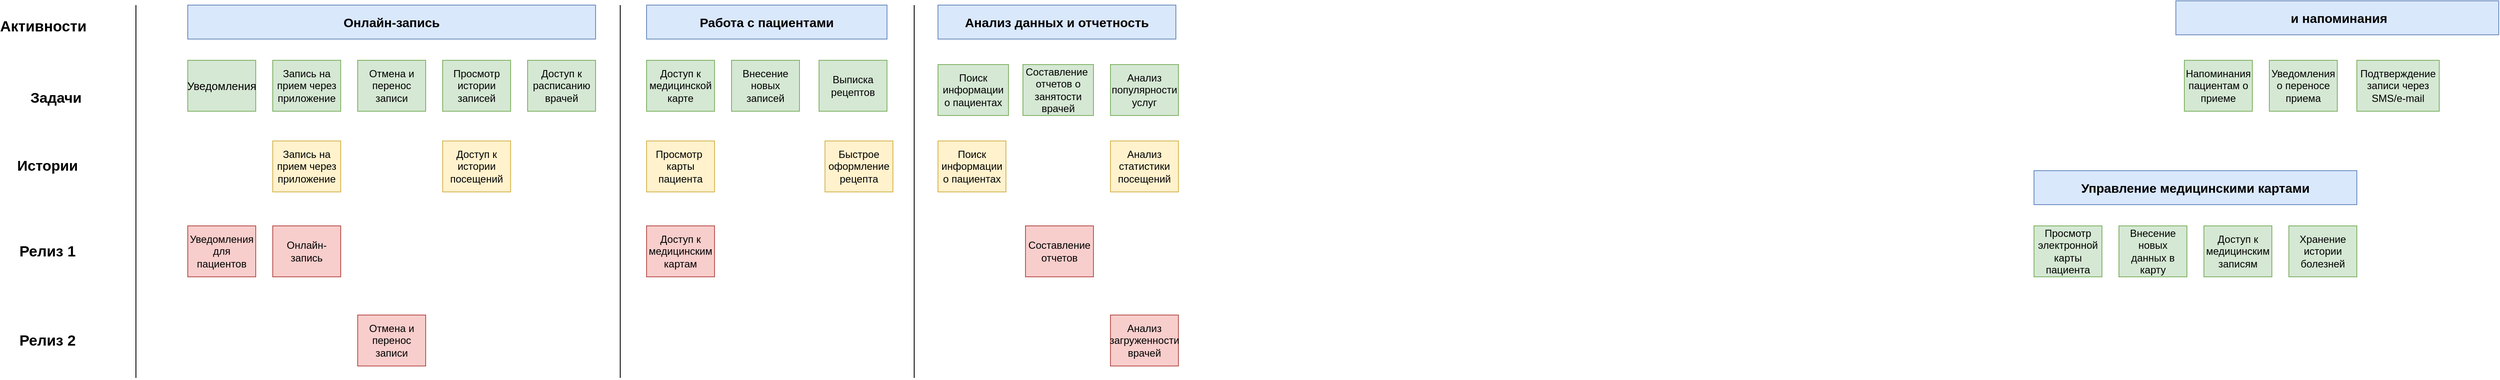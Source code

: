 <mxfile version="26.1.1">
  <diagram id="sVJ-bVKalwbCZyJgPwky" name="Страница — 1">
    <mxGraphModel dx="2150" dy="883" grid="0" gridSize="10" guides="1" tooltips="1" connect="1" arrows="1" fold="1" page="0" pageScale="1" pageWidth="827" pageHeight="1169" math="0" shadow="0">
      <root>
        <mxCell id="0" />
        <mxCell id="1" parent="0" />
        <mxCell id="ZTzpjaBNMDJltc8WFVjV-1" value="&lt;p data-pm-slice=&quot;1 1 [&amp;quot;ordered_list&amp;quot;,{&amp;quot;spread&amp;quot;:false,&amp;quot;startingNumber&amp;quot;:1,&amp;quot;start&amp;quot;:76,&amp;quot;end&amp;quot;:260},&amp;quot;regular_list_item&amp;quot;,{&amp;quot;start&amp;quot;:76,&amp;quot;end&amp;quot;:92}]&quot;&gt;&lt;font style=&quot;font-size: 15px;&quot;&gt;&lt;b&gt;Онлайн-запись&lt;/b&gt;&lt;/font&gt;&lt;/p&gt;" style="rounded=0;whiteSpace=wrap;html=1;fillColor=#dae8fc;strokeColor=#6c8ebf;" parent="1" vertex="1">
          <mxGeometry y="35" width="480" height="40" as="geometry" />
        </mxCell>
        <mxCell id="ZTzpjaBNMDJltc8WFVjV-2" value="&lt;p data-pm-slice=&quot;1 1 []&quot;&gt;&lt;strong&gt;Работа с пациентами&lt;/strong&gt;&lt;/p&gt;" style="rounded=0;whiteSpace=wrap;html=1;fillColor=#dae8fc;strokeColor=#6c8ebf;fontSize=15;" parent="1" vertex="1">
          <mxGeometry x="540" y="35" width="283" height="40" as="geometry" />
        </mxCell>
        <mxCell id="ZTzpjaBNMDJltc8WFVjV-4" value="&lt;p data-pm-slice=&quot;1 1 []&quot;&gt;&lt;span&gt;&lt;strong&gt;&lt;font style=&quot;font-size: 15px;&quot;&gt;Анализ данных и отчетность&lt;/font&gt;&lt;/strong&gt;&lt;/span&gt;&lt;/p&gt;" style="rounded=0;whiteSpace=wrap;html=1;verticalAlign=middle;fillColor=#dae8fc;strokeColor=#6c8ebf;" parent="1" vertex="1">
          <mxGeometry x="883" y="35" width="280" height="40" as="geometry" />
        </mxCell>
        <mxCell id="ZTzpjaBNMDJltc8WFVjV-5" value="&lt;h3 data-pm-slice=&quot;1 1 []&quot;&gt;&lt;strong&gt;Активности&lt;/strong&gt;&lt;/h3&gt;&lt;p&gt;&lt;/p&gt;" style="text;html=1;align=center;verticalAlign=middle;whiteSpace=wrap;rounded=0;fontSize=15;" parent="1" vertex="1">
          <mxGeometry x="-220" y="45" width="100" height="30" as="geometry" />
        </mxCell>
        <mxCell id="ZTzpjaBNMDJltc8WFVjV-6" value="&lt;p data-pm-slice=&quot;1 1 [&amp;quot;list&amp;quot;,{&amp;quot;spread&amp;quot;:false,&amp;quot;start&amp;quot;:311,&amp;quot;end&amp;quot;:444},&amp;quot;regular_list_item&amp;quot;,{&amp;quot;start&amp;quot;:311,&amp;quot;end&amp;quot;:339}]&quot;&gt;Запись на прием через приложение&lt;/p&gt;" style="rounded=0;whiteSpace=wrap;html=1;fillColor=#d5e8d4;strokeColor=#82b366;" parent="1" vertex="1">
          <mxGeometry x="100" y="100" width="80" height="60" as="geometry" />
        </mxCell>
        <mxCell id="ZTzpjaBNMDJltc8WFVjV-7" value="&lt;span&gt;&lt;font style=&quot;font-size: 17px;&quot;&gt;Задачи&lt;/font&gt;&lt;/span&gt;" style="text;html=1;align=center;verticalAlign=middle;whiteSpace=wrap;rounded=0;fontSize=15;fontStyle=1" parent="1" vertex="1">
          <mxGeometry x="-190" y="130" width="70" height="30" as="geometry" />
        </mxCell>
        <mxCell id="ZTzpjaBNMDJltc8WFVjV-9" value="&lt;p data-pm-slice=&quot;1 1 [&amp;quot;list&amp;quot;,{&amp;quot;spread&amp;quot;:false,&amp;quot;start&amp;quot;:311,&amp;quot;end&amp;quot;:444},&amp;quot;regular_list_item&amp;quot;,{&amp;quot;start&amp;quot;:389,&amp;quot;end&amp;quot;:415}]&quot;&gt;Просмотр истории записей&lt;/p&gt;" style="rounded=0;whiteSpace=wrap;html=1;fillColor=#d5e8d4;strokeColor=#82b366;" parent="1" vertex="1">
          <mxGeometry x="300" y="100" width="80" height="60" as="geometry" />
        </mxCell>
        <mxCell id="ZTzpjaBNMDJltc8WFVjV-10" value="&lt;p data-pm-slice=&quot;1 1 [&amp;quot;list&amp;quot;,{&amp;quot;spread&amp;quot;:false,&amp;quot;start&amp;quot;:311,&amp;quot;end&amp;quot;:444},&amp;quot;regular_list_item&amp;quot;,{&amp;quot;start&amp;quot;:416,&amp;quot;end&amp;quot;:444}]&quot;&gt;Доступ к расписанию врачей&lt;/p&gt;" style="rounded=0;whiteSpace=wrap;html=1;fillColor=#d5e8d4;strokeColor=#82b366;" parent="1" vertex="1">
          <mxGeometry x="400" y="100" width="80" height="60" as="geometry" />
        </mxCell>
        <mxCell id="ZTzpjaBNMDJltc8WFVjV-11" value="&lt;p data-pm-slice=&quot;1 1 [&amp;quot;list&amp;quot;,{&amp;quot;spread&amp;quot;:false,&amp;quot;start&amp;quot;:311,&amp;quot;end&amp;quot;:444},&amp;quot;regular_list_item&amp;quot;,{&amp;quot;start&amp;quot;:340,&amp;quot;end&amp;quot;:365}]&quot;&gt;Отмена и перенос записи&lt;/p&gt;" style="rounded=0;whiteSpace=wrap;html=1;fillColor=#d5e8d4;strokeColor=#82b366;" parent="1" vertex="1">
          <mxGeometry x="200" y="100" width="80" height="60" as="geometry" />
        </mxCell>
        <mxCell id="ZTzpjaBNMDJltc8WFVjV-13" value="Доступ к медицинской карте" style="rounded=0;whiteSpace=wrap;html=1;fillColor=#d5e8d4;strokeColor=#82b366;" parent="1" vertex="1">
          <mxGeometry x="540" y="100" width="80" height="60" as="geometry" />
        </mxCell>
        <mxCell id="ZTzpjaBNMDJltc8WFVjV-14" value="Внесение новых записей" style="rounded=0;whiteSpace=wrap;html=1;fillColor=#d5e8d4;strokeColor=#82b366;" parent="1" vertex="1">
          <mxGeometry x="640" y="100" width="80" height="60" as="geometry" />
        </mxCell>
        <mxCell id="ZTzpjaBNMDJltc8WFVjV-15" value="Выписка рецептов" style="rounded=0;whiteSpace=wrap;html=1;fillColor=#d5e8d4;strokeColor=#82b366;" parent="1" vertex="1">
          <mxGeometry x="743" y="100" width="80" height="60" as="geometry" />
        </mxCell>
        <mxCell id="ZTzpjaBNMDJltc8WFVjV-16" value="Поиск информации о пациентах" style="rounded=0;whiteSpace=wrap;html=1;fillColor=#d5e8d4;strokeColor=#82b366;" parent="1" vertex="1">
          <mxGeometry x="883" y="105" width="83" height="60" as="geometry" />
        </mxCell>
        <mxCell id="ZTzpjaBNMDJltc8WFVjV-17" value="Составление&amp;nbsp; отчетов о занятости врачей" style="rounded=0;whiteSpace=wrap;html=1;fillColor=#d5e8d4;strokeColor=#82b366;" parent="1" vertex="1">
          <mxGeometry x="983" y="105" width="83" height="60" as="geometry" />
        </mxCell>
        <mxCell id="ZTzpjaBNMDJltc8WFVjV-18" value="Анализ популярности услуг" style="rounded=0;whiteSpace=wrap;html=1;fillColor=#d5e8d4;strokeColor=#82b366;" parent="1" vertex="1">
          <mxGeometry x="1086" y="105" width="80" height="60" as="geometry" />
        </mxCell>
        <mxCell id="0HlxKGMz-UtDuhilrdEh-2" value="&lt;font style=&quot;font-size: 13px;&quot;&gt;Уведомления&lt;/font&gt;" style="rounded=0;whiteSpace=wrap;html=1;fillColor=#d5e8d4;strokeColor=#82b366;" parent="1" vertex="1">
          <mxGeometry y="100" width="80" height="60" as="geometry" />
        </mxCell>
        <mxCell id="0HlxKGMz-UtDuhilrdEh-3" value="&lt;p data-pm-slice=&quot;1 1 [&amp;quot;ordered_list&amp;quot;,{&amp;quot;spread&amp;quot;:false,&amp;quot;startingNumber&amp;quot;:1,&amp;quot;start&amp;quot;:76,&amp;quot;end&amp;quot;:260},&amp;quot;regular_list_item&amp;quot;,{&amp;quot;start&amp;quot;:93,&amp;quot;end&amp;quot;:127}]&quot;&gt;&lt;font style=&quot;font-size: 15px;&quot;&gt;&lt;b&gt;Управление медицинскими картами&lt;/b&gt;&lt;/font&gt;&lt;/p&gt;" style="rounded=0;whiteSpace=wrap;html=1;fillColor=#dae8fc;strokeColor=#6c8ebf;" parent="1" vertex="1">
          <mxGeometry x="2173" y="230" width="380" height="40" as="geometry" />
        </mxCell>
        <mxCell id="0HlxKGMz-UtDuhilrdEh-4" value="&lt;b&gt;&lt;font style=&quot;font-size: 15px;&quot;&gt;&amp;nbsp;и напоминания&lt;/font&gt;&lt;/b&gt;" style="rounded=0;whiteSpace=wrap;html=1;fillColor=#dae8fc;strokeColor=#6c8ebf;" parent="1" vertex="1">
          <mxGeometry x="2340" y="30" width="380" height="40" as="geometry" />
        </mxCell>
        <mxCell id="0HlxKGMz-UtDuhilrdEh-5" value="&lt;p data-pm-slice=&quot;1 1 [&amp;quot;list&amp;quot;,{&amp;quot;spread&amp;quot;:false,&amp;quot;start&amp;quot;:491,&amp;quot;end&amp;quot;:625},&amp;quot;regular_list_item&amp;quot;,{&amp;quot;start&amp;quot;:491,&amp;quot;end&amp;quot;:528}]&quot;&gt;Просмотр электронной карты пациента&lt;/p&gt;" style="rounded=0;whiteSpace=wrap;html=1;fillColor=#d5e8d4;strokeColor=#82b366;" parent="1" vertex="1">
          <mxGeometry x="2173" y="295" width="80" height="60" as="geometry" />
        </mxCell>
        <mxCell id="0HlxKGMz-UtDuhilrdEh-6" value="&lt;p data-pm-slice=&quot;1 1 [&amp;quot;list&amp;quot;,{&amp;quot;spread&amp;quot;:false,&amp;quot;start&amp;quot;:311,&amp;quot;end&amp;quot;:444},&amp;quot;regular_list_item&amp;quot;,{&amp;quot;start&amp;quot;:389,&amp;quot;end&amp;quot;:415}]&quot;&gt;Доступ к медицинским записям&lt;/p&gt;" style="rounded=0;whiteSpace=wrap;html=1;fillColor=#d5e8d4;strokeColor=#82b366;" parent="1" vertex="1">
          <mxGeometry x="2373" y="295" width="80" height="60" as="geometry" />
        </mxCell>
        <mxCell id="0HlxKGMz-UtDuhilrdEh-7" value="&lt;p data-pm-slice=&quot;1 1 [&amp;quot;list&amp;quot;,{&amp;quot;spread&amp;quot;:false,&amp;quot;start&amp;quot;:311,&amp;quot;end&amp;quot;:444},&amp;quot;regular_list_item&amp;quot;,{&amp;quot;start&amp;quot;:416,&amp;quot;end&amp;quot;:444}]&quot;&gt;Хранение истории болезней&lt;/p&gt;" style="rounded=0;whiteSpace=wrap;html=1;fillColor=#d5e8d4;strokeColor=#82b366;" parent="1" vertex="1">
          <mxGeometry x="2473" y="295" width="80" height="60" as="geometry" />
        </mxCell>
        <mxCell id="0HlxKGMz-UtDuhilrdEh-8" value="&lt;p data-pm-slice=&quot;1 1 [&amp;quot;list&amp;quot;,{&amp;quot;spread&amp;quot;:false,&amp;quot;start&amp;quot;:311,&amp;quot;end&amp;quot;:444},&amp;quot;regular_list_item&amp;quot;,{&amp;quot;start&amp;quot;:340,&amp;quot;end&amp;quot;:365}]&quot;&gt;Внесение новых данных в карту&lt;/p&gt;" style="rounded=0;whiteSpace=wrap;html=1;fillColor=#d5e8d4;strokeColor=#82b366;" parent="1" vertex="1">
          <mxGeometry x="2273" y="295" width="80" height="60" as="geometry" />
        </mxCell>
        <mxCell id="0HlxKGMz-UtDuhilrdEh-9" value="Напоминания пациентам о приеме" style="rounded=0;whiteSpace=wrap;html=1;fillColor=#d5e8d4;strokeColor=#82b366;" parent="1" vertex="1">
          <mxGeometry x="2350" y="100" width="80" height="60" as="geometry" />
        </mxCell>
        <mxCell id="0HlxKGMz-UtDuhilrdEh-10" value="Уведомления о переносе приема" style="rounded=0;whiteSpace=wrap;html=1;fillColor=#d5e8d4;strokeColor=#82b366;" parent="1" vertex="1">
          <mxGeometry x="2450" y="100" width="80" height="60" as="geometry" />
        </mxCell>
        <mxCell id="0HlxKGMz-UtDuhilrdEh-11" value="Подтверждение записи через SMS/e-mail" style="rounded=0;whiteSpace=wrap;html=1;fillColor=#d5e8d4;strokeColor=#82b366;" parent="1" vertex="1">
          <mxGeometry x="2553" y="100" width="97" height="60" as="geometry" />
        </mxCell>
        <mxCell id="0HlxKGMz-UtDuhilrdEh-12" value="&lt;span&gt;&lt;font style=&quot;font-size: 17px;&quot;&gt;Истории&lt;/font&gt;&lt;/span&gt;" style="text;html=1;align=center;verticalAlign=middle;whiteSpace=wrap;rounded=0;fontSize=15;fontStyle=1" parent="1" vertex="1">
          <mxGeometry x="-210" y="210" width="90" height="30" as="geometry" />
        </mxCell>
        <mxCell id="0HlxKGMz-UtDuhilrdEh-13" value="&lt;h3 data-pm-slice=&quot;1 1 []&quot;&gt;&lt;strong&gt;Релиз 1&lt;/strong&gt;&lt;/h3&gt;" style="text;html=1;align=center;verticalAlign=middle;whiteSpace=wrap;rounded=0;fontSize=15;fontStyle=1" parent="1" vertex="1">
          <mxGeometry x="-205" y="310" width="80" height="30" as="geometry" />
        </mxCell>
        <mxCell id="0HlxKGMz-UtDuhilrdEh-14" value="&lt;p data-pm-slice=&quot;1 1 [&amp;quot;list&amp;quot;,{&amp;quot;spread&amp;quot;:false,&amp;quot;start&amp;quot;:1257,&amp;quot;end&amp;quot;:1347},&amp;quot;regular_list_item&amp;quot;,{&amp;quot;start&amp;quot;:1319,&amp;quot;end&amp;quot;:1347}]&quot;&gt;Доступ к истории посещений&lt;/p&gt;" style="rounded=0;whiteSpace=wrap;html=1;fillColor=#fff2cc;strokeColor=#d6b656;" parent="1" vertex="1">
          <mxGeometry x="300" y="195" width="80" height="60" as="geometry" />
        </mxCell>
        <mxCell id="0HlxKGMz-UtDuhilrdEh-15" value="&lt;p data-pm-slice=&quot;1 1 [&amp;quot;list&amp;quot;,{&amp;quot;spread&amp;quot;:false,&amp;quot;start&amp;quot;:1257,&amp;quot;end&amp;quot;:1347},&amp;quot;regular_list_item&amp;quot;,{&amp;quot;start&amp;quot;:1257,&amp;quot;end&amp;quot;:1285}]&quot;&gt;Запись на прием через приложение&lt;/p&gt;" style="rounded=0;whiteSpace=wrap;html=1;fillColor=#fff2cc;strokeColor=#d6b656;" parent="1" vertex="1">
          <mxGeometry x="100" y="195" width="80" height="60" as="geometry" />
        </mxCell>
        <mxCell id="0HlxKGMz-UtDuhilrdEh-16" value="&lt;p data-pm-slice=&quot;1 1 [&amp;quot;list&amp;quot;,{&amp;quot;spread&amp;quot;:false,&amp;quot;start&amp;quot;:1364,&amp;quot;end&amp;quot;:1430},&amp;quot;regular_list_item&amp;quot;,{&amp;quot;start&amp;quot;:1364,&amp;quot;end&amp;quot;:1401}]&quot;&gt;Просмотр&amp;nbsp; карты пациента&lt;/p&gt;" style="rounded=0;whiteSpace=wrap;html=1;fillColor=#fff2cc;strokeColor=#d6b656;" parent="1" vertex="1">
          <mxGeometry x="540" y="195" width="80" height="60" as="geometry" />
        </mxCell>
        <mxCell id="0HlxKGMz-UtDuhilrdEh-17" value="&lt;p data-pm-slice=&quot;1 1 []&quot;&gt;Онлайн-запись&lt;/p&gt;" style="rounded=0;whiteSpace=wrap;html=1;fillColor=#f8cecc;strokeColor=#b85450;" parent="1" vertex="1">
          <mxGeometry x="100" y="295" width="80" height="60" as="geometry" />
        </mxCell>
        <mxCell id="0HlxKGMz-UtDuhilrdEh-18" value="&lt;p data-pm-slice=&quot;1 1 [&amp;quot;list&amp;quot;,{&amp;quot;spread&amp;quot;:false,&amp;quot;start&amp;quot;:1364,&amp;quot;end&amp;quot;:1430},&amp;quot;regular_list_item&amp;quot;,{&amp;quot;start&amp;quot;:1402,&amp;quot;end&amp;quot;:1430}]&quot;&gt;Быстрое оформление рецепта&lt;/p&gt;" style="rounded=0;whiteSpace=wrap;html=1;fillColor=#fff2cc;strokeColor=#d6b656;" parent="1" vertex="1">
          <mxGeometry x="750" y="195" width="80" height="60" as="geometry" />
        </mxCell>
        <mxCell id="0HlxKGMz-UtDuhilrdEh-21" value="&lt;p data-pm-slice=&quot;1 1 [&amp;quot;list&amp;quot;,{&amp;quot;spread&amp;quot;:false,&amp;quot;start&amp;quot;:1456,&amp;quot;end&amp;quot;:1516},&amp;quot;regular_list_item&amp;quot;,{&amp;quot;start&amp;quot;:1487,&amp;quot;end&amp;quot;:1516}]&quot;&gt;Анализ статистики посещений&lt;/p&gt;" style="rounded=0;whiteSpace=wrap;html=1;fillColor=#fff2cc;strokeColor=#d6b656;" parent="1" vertex="1">
          <mxGeometry x="1086" y="195" width="80" height="60" as="geometry" />
        </mxCell>
        <mxCell id="0HlxKGMz-UtDuhilrdEh-22" value="&lt;p data-pm-slice=&quot;1 1 [&amp;quot;list&amp;quot;,{&amp;quot;spread&amp;quot;:false,&amp;quot;start&amp;quot;:1456,&amp;quot;end&amp;quot;:1516},&amp;quot;regular_list_item&amp;quot;,{&amp;quot;start&amp;quot;:1456,&amp;quot;end&amp;quot;:1486}]&quot;&gt;Поиск информации о пациентах&lt;/p&gt;" style="rounded=0;whiteSpace=wrap;html=1;fillColor=#fff2cc;strokeColor=#d6b656;" parent="1" vertex="1">
          <mxGeometry x="883" y="195" width="80" height="60" as="geometry" />
        </mxCell>
        <mxCell id="0HlxKGMz-UtDuhilrdEh-26" value="&lt;p data-pm-slice=&quot;1 1 []&quot;&gt;Уведомления для пациентов&lt;/p&gt;" style="rounded=0;whiteSpace=wrap;html=1;fillColor=#f8cecc;strokeColor=#b85450;" parent="1" vertex="1">
          <mxGeometry y="295" width="80" height="60" as="geometry" />
        </mxCell>
        <mxCell id="0HlxKGMz-UtDuhilrdEh-27" value="&lt;p data-pm-slice=&quot;1 1 []&quot;&gt;Составление отчетов&lt;/p&gt;" style="rounded=0;whiteSpace=wrap;html=1;fillColor=#f8cecc;strokeColor=#b85450;" parent="1" vertex="1">
          <mxGeometry x="986" y="295" width="80" height="60" as="geometry" />
        </mxCell>
        <mxCell id="0HlxKGMz-UtDuhilrdEh-28" value="&lt;p data-pm-slice=&quot;1 1 []&quot;&gt;Доступ к медицинским картам&lt;/p&gt;" style="rounded=0;whiteSpace=wrap;html=1;fillColor=#f8cecc;strokeColor=#b85450;" parent="1" vertex="1">
          <mxGeometry x="540" y="295" width="80" height="60" as="geometry" />
        </mxCell>
        <mxCell id="0HlxKGMz-UtDuhilrdEh-29" value="&lt;h3 data-pm-slice=&quot;1 1 []&quot;&gt;&lt;strong&gt;Релиз 2&lt;/strong&gt;&lt;/h3&gt;" style="text;html=1;align=center;verticalAlign=middle;whiteSpace=wrap;rounded=0;fontSize=15;fontStyle=1" parent="1" vertex="1">
          <mxGeometry x="-205" y="415" width="80" height="30" as="geometry" />
        </mxCell>
        <mxCell id="0HlxKGMz-UtDuhilrdEh-30" value="&lt;p data-pm-slice=&quot;1 1 []&quot;&gt;Отмена и перенос записи&lt;/p&gt;" style="rounded=0;whiteSpace=wrap;html=1;fillColor=#f8cecc;strokeColor=#b85450;" parent="1" vertex="1">
          <mxGeometry x="200" y="400" width="80" height="60" as="geometry" />
        </mxCell>
        <mxCell id="0HlxKGMz-UtDuhilrdEh-32" value="&lt;p data-pm-slice=&quot;1 1 []&quot;&gt;Анализ загруженности врачей&lt;/p&gt;" style="rounded=0;whiteSpace=wrap;html=1;fillColor=#f8cecc;strokeColor=#b85450;" parent="1" vertex="1">
          <mxGeometry x="1086" y="400" width="80" height="60" as="geometry" />
        </mxCell>
        <mxCell id="ikv1pdaE2fFmRGlHGodB-1" value="" style="endArrow=none;html=1;rounded=0;" edge="1" parent="1">
          <mxGeometry width="50" height="50" relative="1" as="geometry">
            <mxPoint x="509" y="474" as="sourcePoint" />
            <mxPoint x="509" y="35" as="targetPoint" />
          </mxGeometry>
        </mxCell>
        <mxCell id="ikv1pdaE2fFmRGlHGodB-2" value="" style="endArrow=none;html=1;rounded=0;" edge="1" parent="1">
          <mxGeometry width="50" height="50" relative="1" as="geometry">
            <mxPoint x="-61" y="474" as="sourcePoint" />
            <mxPoint x="-61" y="35" as="targetPoint" />
          </mxGeometry>
        </mxCell>
        <mxCell id="ikv1pdaE2fFmRGlHGodB-3" value="" style="endArrow=none;html=1;rounded=0;" edge="1" parent="1">
          <mxGeometry width="50" height="50" relative="1" as="geometry">
            <mxPoint x="855" y="474" as="sourcePoint" />
            <mxPoint x="855" y="35" as="targetPoint" />
          </mxGeometry>
        </mxCell>
      </root>
    </mxGraphModel>
  </diagram>
</mxfile>
